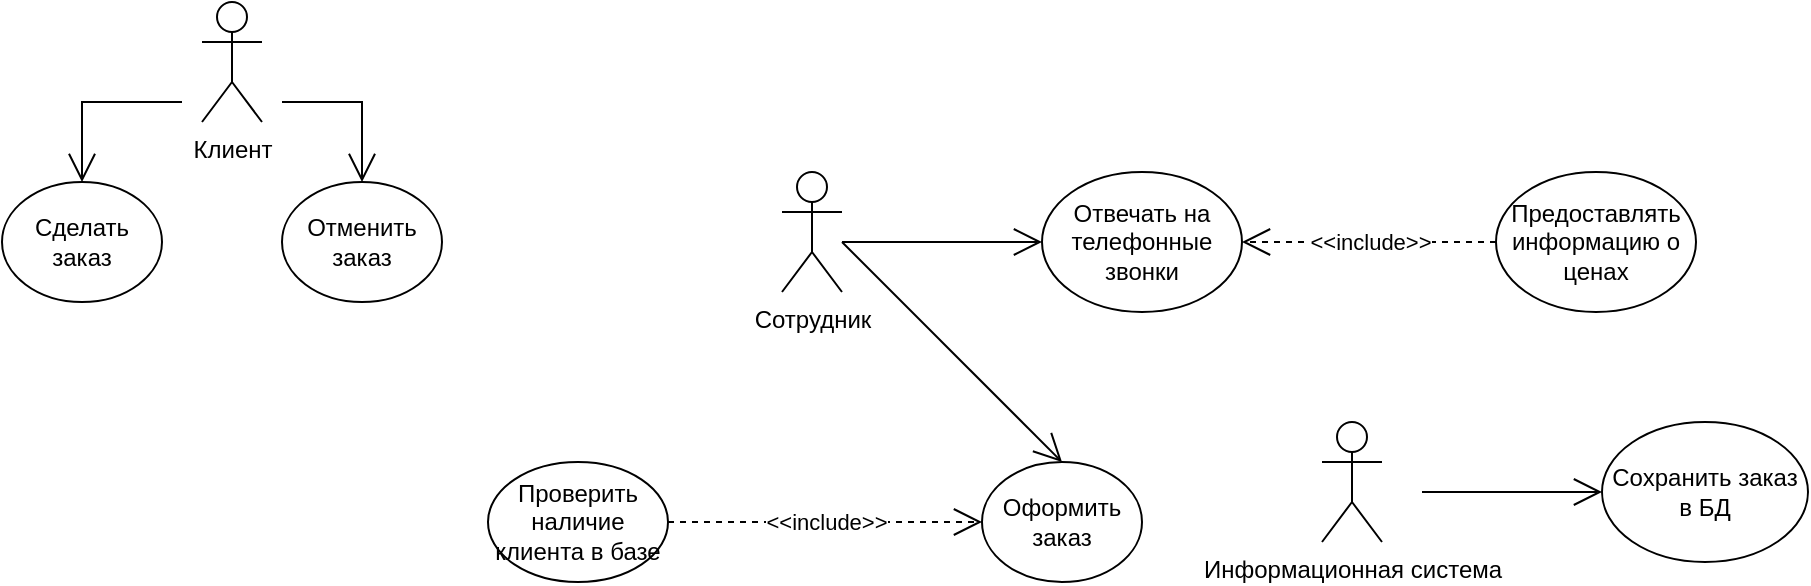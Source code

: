 <mxfile version="24.7.13">
  <diagram name="Страница — 1" id="DOd53cnlJ4TDUQKvQPld">
    <mxGraphModel dx="1195" dy="643" grid="1" gridSize="10" guides="1" tooltips="1" connect="1" arrows="1" fold="1" page="1" pageScale="1" pageWidth="827" pageHeight="1169" math="0" shadow="0">
      <root>
        <mxCell id="0" />
        <mxCell id="1" parent="0" />
        <mxCell id="UuO4MRV1HoZphuDpls-e-1" value="Клиент" style="shape=umlActor;verticalLabelPosition=bottom;verticalAlign=top;html=1;" vertex="1" parent="1">
          <mxGeometry x="180" y="50" width="30" height="60" as="geometry" />
        </mxCell>
        <mxCell id="UuO4MRV1HoZphuDpls-e-3" value="" style="endArrow=open;endFill=1;endSize=12;html=1;rounded=0;" edge="1" parent="1">
          <mxGeometry width="160" relative="1" as="geometry">
            <mxPoint x="220" y="100" as="sourcePoint" />
            <mxPoint x="260" y="140" as="targetPoint" />
            <Array as="points">
              <mxPoint x="260" y="100" />
            </Array>
          </mxGeometry>
        </mxCell>
        <mxCell id="UuO4MRV1HoZphuDpls-e-6" value="" style="endArrow=open;endFill=1;endSize=12;html=1;rounded=0;" edge="1" parent="1">
          <mxGeometry width="160" relative="1" as="geometry">
            <mxPoint x="170" y="100" as="sourcePoint" />
            <mxPoint x="120" y="140" as="targetPoint" />
            <Array as="points">
              <mxPoint x="120" y="100" />
            </Array>
          </mxGeometry>
        </mxCell>
        <mxCell id="UuO4MRV1HoZphuDpls-e-7" value="Сделать заказ" style="ellipse;whiteSpace=wrap;html=1;" vertex="1" parent="1">
          <mxGeometry x="80" y="140" width="80" height="60" as="geometry" />
        </mxCell>
        <mxCell id="UuO4MRV1HoZphuDpls-e-8" value="Отменить заказ" style="ellipse;whiteSpace=wrap;html=1;" vertex="1" parent="1">
          <mxGeometry x="220" y="140" width="80" height="60" as="geometry" />
        </mxCell>
        <mxCell id="UuO4MRV1HoZphuDpls-e-9" value="Проверить наличие клиента в базе" style="ellipse;whiteSpace=wrap;html=1;" vertex="1" parent="1">
          <mxGeometry x="323" y="280" width="90" height="60" as="geometry" />
        </mxCell>
        <mxCell id="UuO4MRV1HoZphuDpls-e-10" value="Оформить заказ" style="ellipse;whiteSpace=wrap;html=1;" vertex="1" parent="1">
          <mxGeometry x="570" y="280" width="80" height="60" as="geometry" />
        </mxCell>
        <mxCell id="UuO4MRV1HoZphuDpls-e-11" value="Сотрудник" style="shape=umlActor;verticalLabelPosition=bottom;verticalAlign=top;html=1;" vertex="1" parent="1">
          <mxGeometry x="470" y="135" width="30" height="60" as="geometry" />
        </mxCell>
        <mxCell id="UuO4MRV1HoZphuDpls-e-12" value="Отвечать на телефонные звонки" style="ellipse;whiteSpace=wrap;html=1;" vertex="1" parent="1">
          <mxGeometry x="600" y="135" width="100" height="70" as="geometry" />
        </mxCell>
        <mxCell id="UuO4MRV1HoZphuDpls-e-13" value="Предоставлять информацию о ценах" style="ellipse;whiteSpace=wrap;html=1;" vertex="1" parent="1">
          <mxGeometry x="827" y="135" width="100" height="70" as="geometry" />
        </mxCell>
        <mxCell id="UuO4MRV1HoZphuDpls-e-14" value="&amp;lt;&amp;lt;include&amp;gt;&amp;gt;" style="endArrow=open;endSize=12;dashed=1;html=1;rounded=0;exitX=1;exitY=0.5;exitDx=0;exitDy=0;entryX=0;entryY=0.5;entryDx=0;entryDy=0;" edge="1" parent="1" source="UuO4MRV1HoZphuDpls-e-9" target="UuO4MRV1HoZphuDpls-e-10">
          <mxGeometry width="160" relative="1" as="geometry">
            <mxPoint x="420" y="250" as="sourcePoint" />
            <mxPoint x="580" y="250" as="targetPoint" />
            <Array as="points" />
          </mxGeometry>
        </mxCell>
        <mxCell id="UuO4MRV1HoZphuDpls-e-15" value="" style="endArrow=open;endFill=1;endSize=12;html=1;rounded=0;entryX=0.5;entryY=0;entryDx=0;entryDy=0;" edge="1" parent="1" target="UuO4MRV1HoZphuDpls-e-10">
          <mxGeometry width="160" relative="1" as="geometry">
            <mxPoint x="500" y="170" as="sourcePoint" />
            <mxPoint x="590" y="260" as="targetPoint" />
          </mxGeometry>
        </mxCell>
        <mxCell id="UuO4MRV1HoZphuDpls-e-16" value="" style="endArrow=open;endFill=1;endSize=12;html=1;rounded=0;entryX=0;entryY=0.5;entryDx=0;entryDy=0;" edge="1" parent="1" target="UuO4MRV1HoZphuDpls-e-12">
          <mxGeometry width="160" relative="1" as="geometry">
            <mxPoint x="500" y="170" as="sourcePoint" />
            <mxPoint x="590" y="260" as="targetPoint" />
          </mxGeometry>
        </mxCell>
        <mxCell id="UuO4MRV1HoZphuDpls-e-20" value="&amp;lt;&amp;lt;include&amp;gt;&amp;gt;" style="endArrow=open;endSize=12;dashed=1;html=1;rounded=0;exitX=0;exitY=0.5;exitDx=0;exitDy=0;entryX=1;entryY=0.5;entryDx=0;entryDy=0;" edge="1" parent="1" source="UuO4MRV1HoZphuDpls-e-13" target="UuO4MRV1HoZphuDpls-e-12">
          <mxGeometry width="160" relative="1" as="geometry">
            <mxPoint x="580" y="240" as="sourcePoint" />
            <mxPoint x="740" y="240" as="targetPoint" />
          </mxGeometry>
        </mxCell>
        <mxCell id="UuO4MRV1HoZphuDpls-e-21" value="Информационная система" style="shape=umlActor;verticalLabelPosition=bottom;verticalAlign=top;html=1;" vertex="1" parent="1">
          <mxGeometry x="740" y="260" width="30" height="60" as="geometry" />
        </mxCell>
        <mxCell id="UuO4MRV1HoZphuDpls-e-22" value="" style="endArrow=open;endFill=1;endSize=12;html=1;rounded=0;entryX=0;entryY=0.5;entryDx=0;entryDy=0;" edge="1" parent="1" target="UuO4MRV1HoZphuDpls-e-23">
          <mxGeometry width="160" relative="1" as="geometry">
            <mxPoint x="790" y="295" as="sourcePoint" />
            <mxPoint x="830" y="300" as="targetPoint" />
          </mxGeometry>
        </mxCell>
        <mxCell id="UuO4MRV1HoZphuDpls-e-23" value="Сохранить заказ в БД" style="ellipse;whiteSpace=wrap;html=1;" vertex="1" parent="1">
          <mxGeometry x="880" y="260" width="103" height="70" as="geometry" />
        </mxCell>
      </root>
    </mxGraphModel>
  </diagram>
</mxfile>
